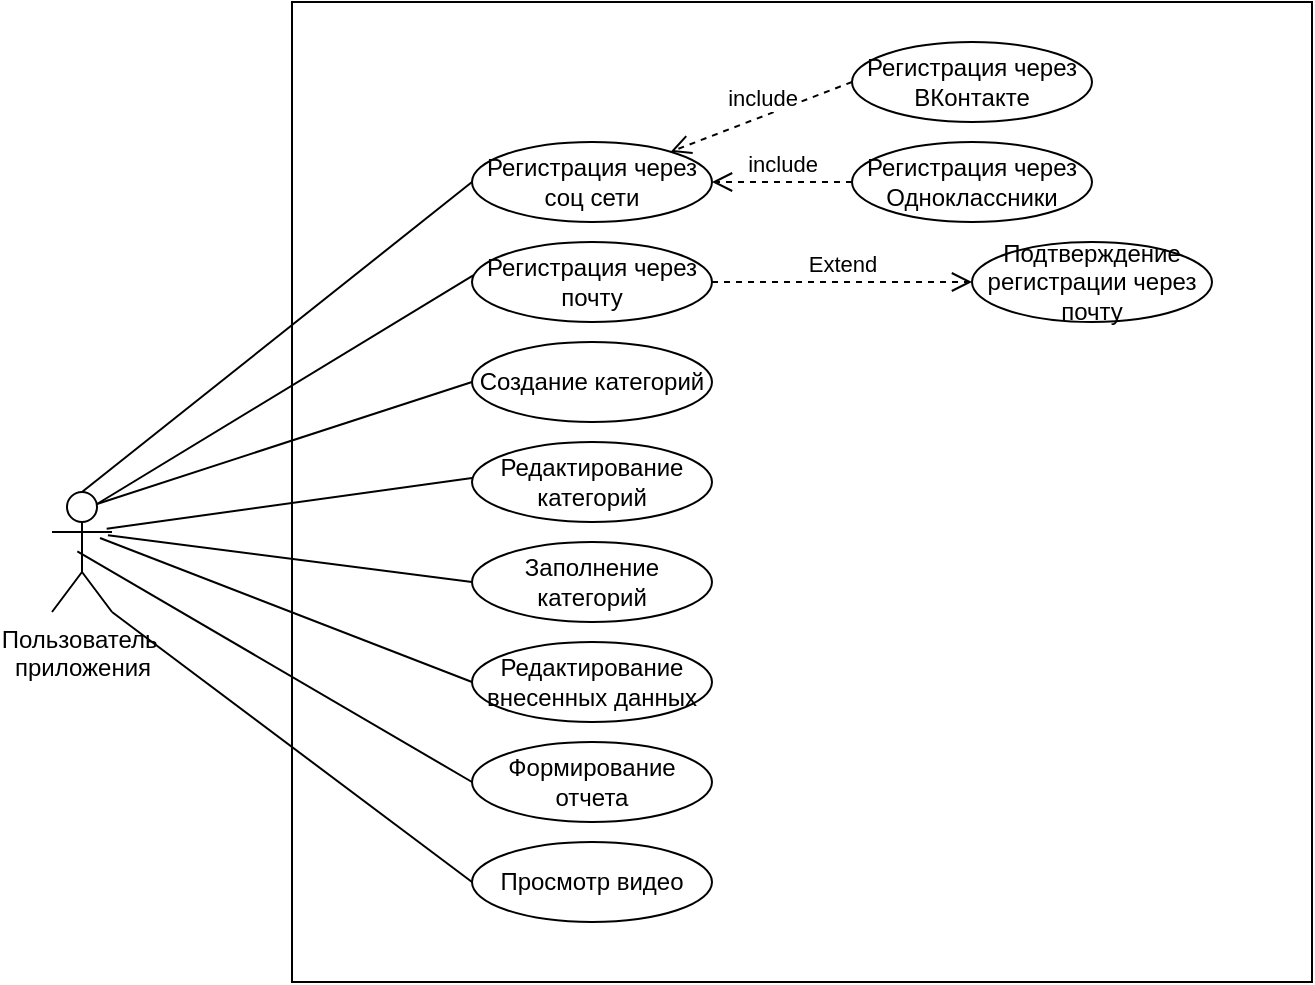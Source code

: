 <mxfile version="26.1.1">
  <diagram name="Страница — 1" id="WF7B2aWm5aLdbUOdZMc3">
    <mxGraphModel dx="1450" dy="807" grid="1" gridSize="10" guides="1" tooltips="1" connect="1" arrows="1" fold="1" page="1" pageScale="1" pageWidth="827" pageHeight="1169" math="0" shadow="0">
      <root>
        <mxCell id="0" />
        <mxCell id="1" parent="0" />
        <mxCell id="ie1GVEvHYbOVZRLDjNvs-2" value="" style="rounded=0;whiteSpace=wrap;html=1;" vertex="1" parent="1">
          <mxGeometry x="219" y="130" width="510" height="490" as="geometry" />
        </mxCell>
        <mxCell id="ie1GVEvHYbOVZRLDjNvs-3" value="Пользователь&amp;nbsp;&lt;div&gt;приложения&lt;/div&gt;" style="shape=umlActor;verticalLabelPosition=bottom;verticalAlign=top;html=1;outlineConnect=0;" vertex="1" parent="1">
          <mxGeometry x="99" y="375" width="30" height="60" as="geometry" />
        </mxCell>
        <mxCell id="ie1GVEvHYbOVZRLDjNvs-6" value="Регистрация через соц сети" style="ellipse;whiteSpace=wrap;html=1;" vertex="1" parent="1">
          <mxGeometry x="309" y="200" width="120" height="40" as="geometry" />
        </mxCell>
        <mxCell id="ie1GVEvHYbOVZRLDjNvs-7" value="Регистрация через почту" style="ellipse;whiteSpace=wrap;html=1;" vertex="1" parent="1">
          <mxGeometry x="309" y="250" width="120" height="40" as="geometry" />
        </mxCell>
        <mxCell id="ie1GVEvHYbOVZRLDjNvs-8" value="Создание категорий" style="ellipse;whiteSpace=wrap;html=1;" vertex="1" parent="1">
          <mxGeometry x="309" y="300" width="120" height="40" as="geometry" />
        </mxCell>
        <mxCell id="ie1GVEvHYbOVZRLDjNvs-9" value="Редактирование категорий" style="ellipse;whiteSpace=wrap;html=1;" vertex="1" parent="1">
          <mxGeometry x="309" y="350" width="120" height="40" as="geometry" />
        </mxCell>
        <mxCell id="ie1GVEvHYbOVZRLDjNvs-10" value="Заполнение категорий" style="ellipse;whiteSpace=wrap;html=1;" vertex="1" parent="1">
          <mxGeometry x="309" y="400" width="120" height="40" as="geometry" />
        </mxCell>
        <mxCell id="ie1GVEvHYbOVZRLDjNvs-11" value="Редактирование внесенных данных" style="ellipse;whiteSpace=wrap;html=1;" vertex="1" parent="1">
          <mxGeometry x="309" y="450" width="120" height="40" as="geometry" />
        </mxCell>
        <mxCell id="ie1GVEvHYbOVZRLDjNvs-12" value="Формирование отчета" style="ellipse;whiteSpace=wrap;html=1;" vertex="1" parent="1">
          <mxGeometry x="309" y="500" width="120" height="40" as="geometry" />
        </mxCell>
        <mxCell id="ie1GVEvHYbOVZRLDjNvs-13" value="Просмотр видео" style="ellipse;whiteSpace=wrap;html=1;" vertex="1" parent="1">
          <mxGeometry x="309" y="550" width="120" height="40" as="geometry" />
        </mxCell>
        <mxCell id="ie1GVEvHYbOVZRLDjNvs-14" value="" style="endArrow=none;html=1;rounded=0;exitX=0.5;exitY=0;exitDx=0;exitDy=0;exitPerimeter=0;entryX=0;entryY=0.5;entryDx=0;entryDy=0;" edge="1" parent="1" source="ie1GVEvHYbOVZRLDjNvs-3" target="ie1GVEvHYbOVZRLDjNvs-6">
          <mxGeometry width="50" height="50" relative="1" as="geometry">
            <mxPoint x="319" y="350" as="sourcePoint" />
            <mxPoint x="369" y="300" as="targetPoint" />
          </mxGeometry>
        </mxCell>
        <mxCell id="ie1GVEvHYbOVZRLDjNvs-15" value="" style="endArrow=none;html=1;rounded=0;entryX=0.005;entryY=0.418;entryDx=0;entryDy=0;entryPerimeter=0;exitX=0.75;exitY=0.1;exitDx=0;exitDy=0;exitPerimeter=0;" edge="1" parent="1" source="ie1GVEvHYbOVZRLDjNvs-3" target="ie1GVEvHYbOVZRLDjNvs-7">
          <mxGeometry width="50" height="50" relative="1" as="geometry">
            <mxPoint x="124" y="385" as="sourcePoint" />
            <mxPoint x="319" y="230" as="targetPoint" />
          </mxGeometry>
        </mxCell>
        <mxCell id="ie1GVEvHYbOVZRLDjNvs-16" value="" style="endArrow=none;html=1;rounded=0;entryX=0;entryY=0.5;entryDx=0;entryDy=0;exitX=0.75;exitY=0.1;exitDx=0;exitDy=0;exitPerimeter=0;" edge="1" parent="1" source="ie1GVEvHYbOVZRLDjNvs-3" target="ie1GVEvHYbOVZRLDjNvs-8">
          <mxGeometry width="50" height="50" relative="1" as="geometry">
            <mxPoint x="132" y="391" as="sourcePoint" />
            <mxPoint x="320" y="277" as="targetPoint" />
          </mxGeometry>
        </mxCell>
        <mxCell id="ie1GVEvHYbOVZRLDjNvs-17" value="" style="endArrow=none;html=1;rounded=0;entryX=0;entryY=0.45;entryDx=0;entryDy=0;exitX=0.911;exitY=0.306;exitDx=0;exitDy=0;exitPerimeter=0;entryPerimeter=0;" edge="1" parent="1" source="ie1GVEvHYbOVZRLDjNvs-3" target="ie1GVEvHYbOVZRLDjNvs-9">
          <mxGeometry width="50" height="50" relative="1" as="geometry">
            <mxPoint x="127" y="396" as="sourcePoint" />
            <mxPoint x="319" y="330" as="targetPoint" />
          </mxGeometry>
        </mxCell>
        <mxCell id="ie1GVEvHYbOVZRLDjNvs-18" value="" style="endArrow=none;html=1;rounded=0;entryX=0;entryY=0.5;entryDx=0;entryDy=0;exitX=0.933;exitY=0.361;exitDx=0;exitDy=0;exitPerimeter=0;" edge="1" parent="1" source="ie1GVEvHYbOVZRLDjNvs-3" target="ie1GVEvHYbOVZRLDjNvs-10">
          <mxGeometry width="50" height="50" relative="1" as="geometry">
            <mxPoint x="136" y="403" as="sourcePoint" />
            <mxPoint x="319" y="378" as="targetPoint" />
          </mxGeometry>
        </mxCell>
        <mxCell id="ie1GVEvHYbOVZRLDjNvs-19" value="" style="endArrow=none;html=1;rounded=0;entryX=0;entryY=0.5;entryDx=0;entryDy=0;exitX=0.8;exitY=0.383;exitDx=0;exitDy=0;exitPerimeter=0;" edge="1" parent="1" source="ie1GVEvHYbOVZRLDjNvs-3" target="ie1GVEvHYbOVZRLDjNvs-11">
          <mxGeometry width="50" height="50" relative="1" as="geometry">
            <mxPoint x="137" y="407" as="sourcePoint" />
            <mxPoint x="319" y="430" as="targetPoint" />
          </mxGeometry>
        </mxCell>
        <mxCell id="ie1GVEvHYbOVZRLDjNvs-20" value="" style="endArrow=none;html=1;rounded=0;entryX=0;entryY=0.5;entryDx=0;entryDy=0;exitX=0.422;exitY=0.494;exitDx=0;exitDy=0;exitPerimeter=0;" edge="1" parent="1" source="ie1GVEvHYbOVZRLDjNvs-3" target="ie1GVEvHYbOVZRLDjNvs-12">
          <mxGeometry width="50" height="50" relative="1" as="geometry">
            <mxPoint x="133" y="408" as="sourcePoint" />
            <mxPoint x="319" y="480" as="targetPoint" />
          </mxGeometry>
        </mxCell>
        <mxCell id="ie1GVEvHYbOVZRLDjNvs-21" value="" style="endArrow=none;html=1;rounded=0;entryX=0;entryY=0.5;entryDx=0;entryDy=0;exitX=1;exitY=1;exitDx=0;exitDy=0;exitPerimeter=0;" edge="1" parent="1" source="ie1GVEvHYbOVZRLDjNvs-3" target="ie1GVEvHYbOVZRLDjNvs-13">
          <mxGeometry width="50" height="50" relative="1" as="geometry">
            <mxPoint x="122" y="415" as="sourcePoint" />
            <mxPoint x="319" y="530" as="targetPoint" />
          </mxGeometry>
        </mxCell>
        <mxCell id="ie1GVEvHYbOVZRLDjNvs-22" value="Регистрация через ВКонтакте" style="ellipse;whiteSpace=wrap;html=1;" vertex="1" parent="1">
          <mxGeometry x="499" y="150" width="120" height="40" as="geometry" />
        </mxCell>
        <mxCell id="ie1GVEvHYbOVZRLDjNvs-23" value="Регистрация через Одноклассники" style="ellipse;whiteSpace=wrap;html=1;" vertex="1" parent="1">
          <mxGeometry x="499" y="200" width="120" height="40" as="geometry" />
        </mxCell>
        <mxCell id="ie1GVEvHYbOVZRLDjNvs-30" value="include" style="html=1;verticalAlign=bottom;endArrow=open;dashed=1;endSize=8;curved=0;rounded=0;exitX=0;exitY=0.5;exitDx=0;exitDy=0;" edge="1" parent="1" source="ie1GVEvHYbOVZRLDjNvs-22" target="ie1GVEvHYbOVZRLDjNvs-6">
          <mxGeometry relative="1" as="geometry">
            <mxPoint x="509" y="360" as="sourcePoint" />
            <mxPoint x="429" y="360" as="targetPoint" />
          </mxGeometry>
        </mxCell>
        <mxCell id="ie1GVEvHYbOVZRLDjNvs-31" value="include" style="html=1;verticalAlign=bottom;endArrow=open;dashed=1;endSize=8;curved=0;rounded=0;exitX=0;exitY=0.5;exitDx=0;exitDy=0;entryX=1;entryY=0.5;entryDx=0;entryDy=0;" edge="1" parent="1" source="ie1GVEvHYbOVZRLDjNvs-23" target="ie1GVEvHYbOVZRLDjNvs-6">
          <mxGeometry relative="1" as="geometry">
            <mxPoint x="509" y="180" as="sourcePoint" />
            <mxPoint x="418" y="215" as="targetPoint" />
          </mxGeometry>
        </mxCell>
        <mxCell id="ie1GVEvHYbOVZRLDjNvs-32" value="Подтверждение регистрации через почту" style="ellipse;whiteSpace=wrap;html=1;" vertex="1" parent="1">
          <mxGeometry x="559" y="250" width="120" height="40" as="geometry" />
        </mxCell>
        <mxCell id="ie1GVEvHYbOVZRLDjNvs-33" value="Extend" style="html=1;verticalAlign=bottom;endArrow=open;dashed=1;endSize=8;curved=0;rounded=0;exitX=1;exitY=0.5;exitDx=0;exitDy=0;entryX=0;entryY=0.5;entryDx=0;entryDy=0;" edge="1" parent="1" source="ie1GVEvHYbOVZRLDjNvs-7" target="ie1GVEvHYbOVZRLDjNvs-32">
          <mxGeometry relative="1" as="geometry">
            <mxPoint x="509" y="230" as="sourcePoint" />
            <mxPoint x="439" y="230" as="targetPoint" />
          </mxGeometry>
        </mxCell>
      </root>
    </mxGraphModel>
  </diagram>
</mxfile>
